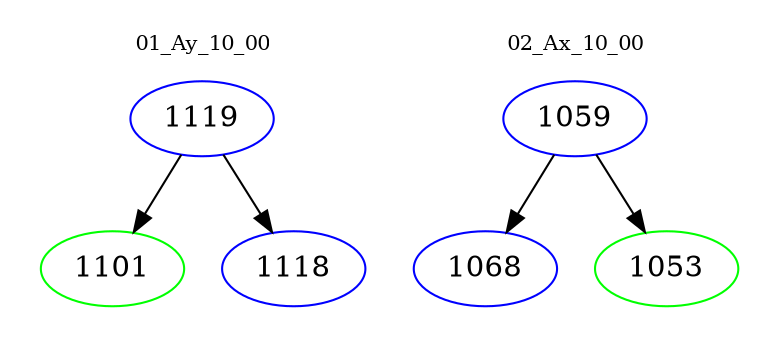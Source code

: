 digraph{
subgraph cluster_0 {
color = white
label = "01_Ay_10_00";
fontsize=10;
T0_1119 [label="1119", color="blue"]
T0_1119 -> T0_1101 [color="black"]
T0_1101 [label="1101", color="green"]
T0_1119 -> T0_1118 [color="black"]
T0_1118 [label="1118", color="blue"]
}
subgraph cluster_1 {
color = white
label = "02_Ax_10_00";
fontsize=10;
T1_1059 [label="1059", color="blue"]
T1_1059 -> T1_1068 [color="black"]
T1_1068 [label="1068", color="blue"]
T1_1059 -> T1_1053 [color="black"]
T1_1053 [label="1053", color="green"]
}
}
